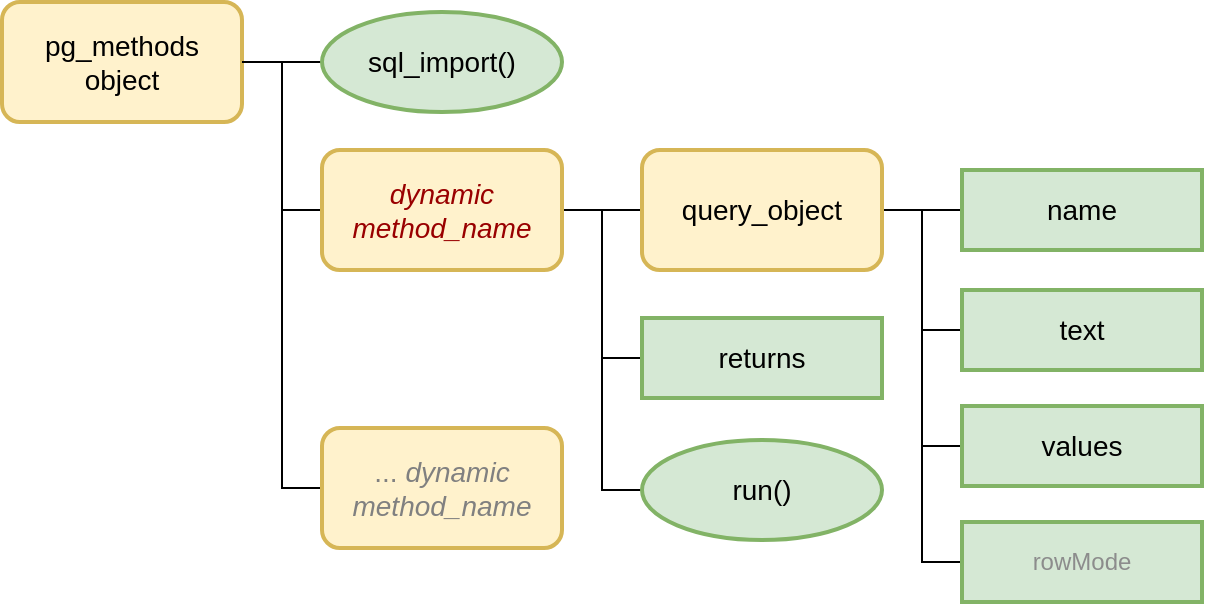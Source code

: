 <mxfile version="22.1.0" type="device">
  <diagram name="Page-1" id="OSKZ7dzutCBJ_VSDLZK8">
    <mxGraphModel dx="1113" dy="579" grid="1" gridSize="10" guides="1" tooltips="1" connect="1" arrows="1" fold="1" page="1" pageScale="1" pageWidth="850" pageHeight="1100" math="0" shadow="0">
      <root>
        <mxCell id="0" />
        <mxCell id="1" parent="0" />
        <mxCell id="SpfUX8T7njl0s4gTno6L-22" style="edgeStyle=orthogonalEdgeStyle;rounded=0;orthogonalLoop=1;jettySize=auto;html=1;exitX=1;exitY=0.5;exitDx=0;exitDy=0;entryX=0;entryY=0.5;entryDx=0;entryDy=0;endArrow=none;endFill=0;" edge="1" parent="1" source="SpfUX8T7njl0s4gTno6L-1" target="SpfUX8T7njl0s4gTno6L-21">
          <mxGeometry relative="1" as="geometry" />
        </mxCell>
        <mxCell id="SpfUX8T7njl0s4gTno6L-27" style="edgeStyle=orthogonalEdgeStyle;rounded=0;orthogonalLoop=1;jettySize=auto;html=1;exitX=1;exitY=0.5;exitDx=0;exitDy=0;entryX=0;entryY=0.5;entryDx=0;entryDy=0;endArrow=none;endFill=0;" edge="1" parent="1" source="SpfUX8T7njl0s4gTno6L-1" target="SpfUX8T7njl0s4gTno6L-26">
          <mxGeometry relative="1" as="geometry" />
        </mxCell>
        <mxCell id="SpfUX8T7njl0s4gTno6L-29" style="edgeStyle=orthogonalEdgeStyle;rounded=0;orthogonalLoop=1;jettySize=auto;html=1;exitX=1;exitY=0.5;exitDx=0;exitDy=0;entryX=0;entryY=0.5;entryDx=0;entryDy=0;endArrow=none;endFill=0;" edge="1" parent="1" source="SpfUX8T7njl0s4gTno6L-1" target="SpfUX8T7njl0s4gTno6L-2">
          <mxGeometry relative="1" as="geometry" />
        </mxCell>
        <mxCell id="SpfUX8T7njl0s4gTno6L-1" value="&lt;div style=&quot;font-size: 14px;&quot;&gt;&lt;font style=&quot;font-size: 14px;&quot;&gt;pg_methods&lt;/font&gt;&lt;/div&gt;&lt;div style=&quot;font-size: 14px;&quot;&gt;&lt;font style=&quot;font-size: 14px;&quot;&gt;object&lt;font style=&quot;font-size: 14px;&quot;&gt;&lt;br&gt;&lt;/font&gt;&lt;/font&gt;&lt;/div&gt;" style="rounded=1;whiteSpace=wrap;html=1;fillColor=#fff2cc;strokeColor=#d6b656;strokeWidth=2;" vertex="1" parent="1">
          <mxGeometry x="80" y="110" width="120" height="60" as="geometry" />
        </mxCell>
        <mxCell id="SpfUX8T7njl0s4gTno6L-18" style="edgeStyle=orthogonalEdgeStyle;rounded=0;orthogonalLoop=1;jettySize=auto;html=1;exitX=1;exitY=0.5;exitDx=0;exitDy=0;entryX=0;entryY=0.5;entryDx=0;entryDy=0;endArrow=none;endFill=0;" edge="1" parent="1" source="SpfUX8T7njl0s4gTno6L-2" target="SpfUX8T7njl0s4gTno6L-11">
          <mxGeometry relative="1" as="geometry" />
        </mxCell>
        <mxCell id="SpfUX8T7njl0s4gTno6L-19" style="edgeStyle=orthogonalEdgeStyle;rounded=0;orthogonalLoop=1;jettySize=auto;html=1;exitX=1;exitY=0.5;exitDx=0;exitDy=0;entryX=0;entryY=0.5;entryDx=0;entryDy=0;endArrow=none;endFill=0;" edge="1" parent="1" source="SpfUX8T7njl0s4gTno6L-2" target="SpfUX8T7njl0s4gTno6L-4">
          <mxGeometry relative="1" as="geometry" />
        </mxCell>
        <mxCell id="SpfUX8T7njl0s4gTno6L-30" style="edgeStyle=orthogonalEdgeStyle;rounded=0;orthogonalLoop=1;jettySize=auto;html=1;exitX=1;exitY=0.5;exitDx=0;exitDy=0;entryX=0;entryY=0.5;entryDx=0;entryDy=0;endArrow=none;endFill=0;" edge="1" parent="1" source="SpfUX8T7njl0s4gTno6L-2" target="SpfUX8T7njl0s4gTno6L-3">
          <mxGeometry relative="1" as="geometry" />
        </mxCell>
        <mxCell id="SpfUX8T7njl0s4gTno6L-2" value="&lt;div style=&quot;font-size: 14px;&quot;&gt;&lt;i&gt;dynamic&lt;/i&gt;&lt;/div&gt;&lt;div style=&quot;font-size: 14px;&quot;&gt;&lt;i&gt;method_name &lt;br&gt;&lt;/i&gt;&lt;/div&gt;" style="rounded=1;whiteSpace=wrap;html=1;fillColor=#fff2cc;strokeColor=#d6b656;fontColor=#990000;strokeWidth=2;" vertex="1" parent="1">
          <mxGeometry x="240" y="184" width="120" height="60" as="geometry" />
        </mxCell>
        <mxCell id="SpfUX8T7njl0s4gTno6L-16" style="edgeStyle=orthogonalEdgeStyle;rounded=0;orthogonalLoop=1;jettySize=auto;html=1;exitX=1;exitY=0.5;exitDx=0;exitDy=0;entryX=0;entryY=0.5;entryDx=0;entryDy=0;endArrow=none;endFill=0;" edge="1" parent="1" source="SpfUX8T7njl0s4gTno6L-3" target="SpfUX8T7njl0s4gTno6L-10">
          <mxGeometry relative="1" as="geometry" />
        </mxCell>
        <mxCell id="SpfUX8T7njl0s4gTno6L-17" style="edgeStyle=orthogonalEdgeStyle;rounded=0;orthogonalLoop=1;jettySize=auto;html=1;exitX=1;exitY=0.5;exitDx=0;exitDy=0;entryX=0;entryY=0.5;entryDx=0;entryDy=0;endArrow=none;endFill=0;" edge="1" parent="1" source="SpfUX8T7njl0s4gTno6L-3" target="SpfUX8T7njl0s4gTno6L-12">
          <mxGeometry relative="1" as="geometry" />
        </mxCell>
        <mxCell id="SpfUX8T7njl0s4gTno6L-25" style="edgeStyle=orthogonalEdgeStyle;rounded=0;orthogonalLoop=1;jettySize=auto;html=1;exitX=1;exitY=0.5;exitDx=0;exitDy=0;entryX=0;entryY=0.5;entryDx=0;entryDy=0;endArrow=none;endFill=0;" edge="1" parent="1" source="SpfUX8T7njl0s4gTno6L-3" target="SpfUX8T7njl0s4gTno6L-6">
          <mxGeometry relative="1" as="geometry" />
        </mxCell>
        <mxCell id="SpfUX8T7njl0s4gTno6L-32" style="edgeStyle=orthogonalEdgeStyle;rounded=0;orthogonalLoop=1;jettySize=auto;html=1;exitX=1;exitY=0.5;exitDx=0;exitDy=0;entryX=0;entryY=0.5;entryDx=0;entryDy=0;endArrow=none;endFill=0;" edge="1" parent="1" source="SpfUX8T7njl0s4gTno6L-3" target="SpfUX8T7njl0s4gTno6L-31">
          <mxGeometry relative="1" as="geometry" />
        </mxCell>
        <mxCell id="SpfUX8T7njl0s4gTno6L-3" value="&lt;font style=&quot;font-size: 14px;&quot;&gt;query_object&lt;/font&gt;" style="rounded=1;whiteSpace=wrap;html=1;fillColor=#fff2cc;strokeColor=#d6b656;strokeWidth=2;" vertex="1" parent="1">
          <mxGeometry x="400" y="184" width="120" height="60" as="geometry" />
        </mxCell>
        <mxCell id="SpfUX8T7njl0s4gTno6L-4" value="&lt;font style=&quot;font-size: 14px;&quot;&gt;run()&lt;/font&gt;" style="ellipse;whiteSpace=wrap;html=1;fillColor=#d5e8d4;strokeColor=#82b366;strokeWidth=2;" vertex="1" parent="1">
          <mxGeometry x="400" y="329" width="120" height="50" as="geometry" />
        </mxCell>
        <mxCell id="SpfUX8T7njl0s4gTno6L-6" value="&lt;font style=&quot;font-size: 14px;&quot;&gt;name&lt;/font&gt;" style="rounded=0;whiteSpace=wrap;html=1;fillColor=#d5e8d4;strokeColor=#82b366;strokeWidth=2;" vertex="1" parent="1">
          <mxGeometry x="560" y="194" width="120" height="40" as="geometry" />
        </mxCell>
        <mxCell id="SpfUX8T7njl0s4gTno6L-10" value="&lt;font style=&quot;font-size: 14px;&quot;&gt;text&lt;/font&gt;" style="rounded=0;whiteSpace=wrap;html=1;fillColor=#d5e8d4;strokeColor=#82b366;strokeWidth=2;" vertex="1" parent="1">
          <mxGeometry x="560" y="254" width="120" height="40" as="geometry" />
        </mxCell>
        <mxCell id="SpfUX8T7njl0s4gTno6L-11" value="&lt;font style=&quot;font-size: 14px;&quot;&gt;returns&lt;/font&gt;" style="rounded=0;whiteSpace=wrap;html=1;fillColor=#d5e8d4;strokeColor=#82b366;strokeWidth=2;" vertex="1" parent="1">
          <mxGeometry x="400" y="268" width="120" height="40" as="geometry" />
        </mxCell>
        <mxCell id="SpfUX8T7njl0s4gTno6L-12" value="&lt;font style=&quot;font-size: 14px;&quot;&gt;values&lt;/font&gt;" style="rounded=0;whiteSpace=wrap;html=1;fillColor=#d5e8d4;strokeColor=#82b366;strokeWidth=2;" vertex="1" parent="1">
          <mxGeometry x="560" y="312" width="120" height="40" as="geometry" />
        </mxCell>
        <mxCell id="SpfUX8T7njl0s4gTno6L-21" value="&lt;div style=&quot;font-size: 14px;&quot;&gt;&lt;font color=&quot;#808080&quot;&gt;... &lt;i&gt;dynamic&lt;/i&gt;&lt;/font&gt;&lt;/div&gt;&lt;div style=&quot;font-size: 14px;&quot;&gt;&lt;font color=&quot;#808080&quot;&gt;&lt;i&gt;method_name &lt;br&gt;&lt;/i&gt;&lt;/font&gt;&lt;/div&gt;" style="rounded=1;whiteSpace=wrap;html=1;fillColor=#fff2cc;strokeColor=#d6b656;fontColor=#990000;shadow=0;glass=0;strokeWidth=2;" vertex="1" parent="1">
          <mxGeometry x="240" y="323" width="120" height="60" as="geometry" />
        </mxCell>
        <mxCell id="SpfUX8T7njl0s4gTno6L-28" value="" style="edgeStyle=orthogonalEdgeStyle;rounded=0;orthogonalLoop=1;jettySize=auto;html=1;exitX=1;exitY=0.5;exitDx=0;exitDy=0;endArrow=none;endFill=0;" edge="1" parent="1" source="SpfUX8T7njl0s4gTno6L-1" target="SpfUX8T7njl0s4gTno6L-26">
          <mxGeometry relative="1" as="geometry">
            <mxPoint x="200" y="140" as="sourcePoint" />
            <mxPoint x="410" y="70" as="targetPoint" />
          </mxGeometry>
        </mxCell>
        <mxCell id="SpfUX8T7njl0s4gTno6L-26" value="sql_import()" style="ellipse;whiteSpace=wrap;html=1;fillColor=#d5e8d4;strokeColor=#82b366;fontSize=14;strokeWidth=2;" vertex="1" parent="1">
          <mxGeometry x="240" y="115" width="120" height="50" as="geometry" />
        </mxCell>
        <mxCell id="SpfUX8T7njl0s4gTno6L-31" value="&lt;font color=&quot;#8c8c8c&quot;&gt;rowMode&lt;/font&gt;" style="rounded=0;whiteSpace=wrap;html=1;fillColor=#d5e8d4;strokeColor=#82b366;strokeWidth=2;fontColor=#9a9a9a;" vertex="1" parent="1">
          <mxGeometry x="560" y="370" width="120" height="40" as="geometry" />
        </mxCell>
      </root>
    </mxGraphModel>
  </diagram>
</mxfile>
